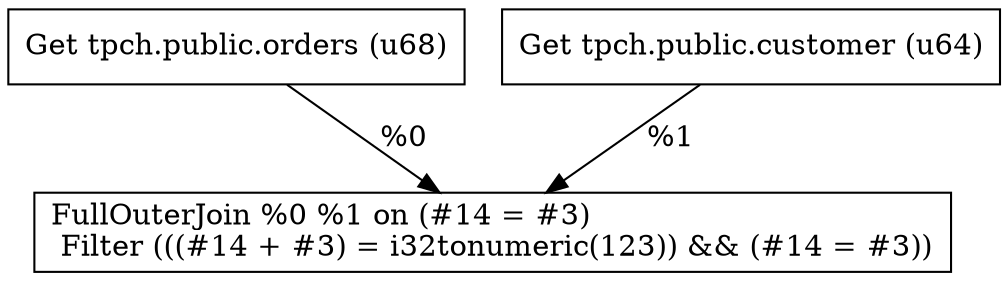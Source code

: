 digraph G {
    node0 [shape = record, label=" Get tpch.public.orders (u68)\l"]
    node1 [shape = record, label=" Get tpch.public.customer (u64)\l"]
    node2 [shape = record, label=" FullOuterJoin %0 %1 on (#14 = #3)\l Filter (((#14 + #3) = i32tonumeric(123)) && (#14 = #3))\l"]
    node1 -> node2 [label = "%1\l"]
    node0 -> node2 [label = "%0\l"]
}
